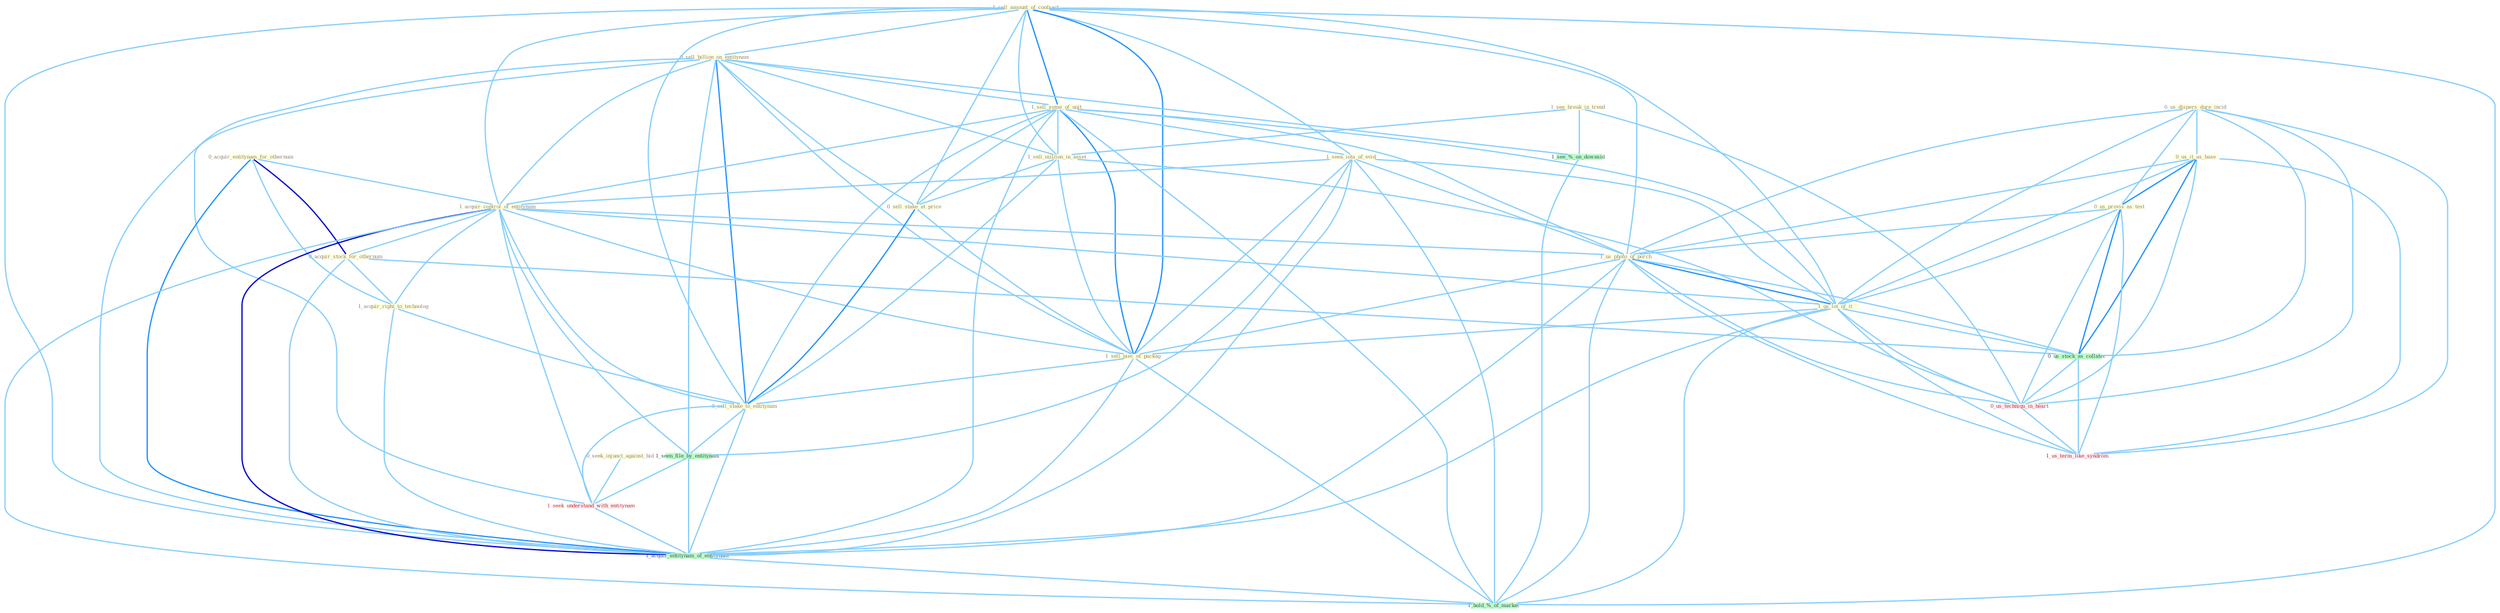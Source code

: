 Graph G{ 
    node
    [shape=polygon,style=filled,width=.5,height=.06,color="#BDFCC9",fixedsize=true,fontsize=4,
    fontcolor="#2f4f4f"];
    {node
    [color="#ffffe0", fontcolor="#8b7d6b"] "1_sell_amount_of_contract " "0_sell_billion_on_entitynam " "1_sell_some_of_unit " "1_seen_iota_of_evid " "0_acquir_entitynam_for_othernum " "0_us_dispers_dure_incid " "1_acquir_control_of_entitynam " "1_see_break_in_trend " "1_sell_million_in_asset " "0_seek_injunct_against_bid " "0_us_it_as_base " "0_acquir_stock_for_othernum " "0_us_provis_as_test " "1_us_photo_of_porch " "1_acquir_right_to_technolog " "0_sell_stake_at_price " "1_us_lot_of_it " "1_sell_piec_of_packag " "0_sell_stake_to_entitynam "}
{node [color="#fff0f5", fontcolor="#b22222"] "1_seek_understand_with_entitynam " "0_us_techniqu_in_heart " "1_us_term_like_syndrom "}
edge [color="#B0E2FF"];

	"1_sell_amount_of_contract " -- "0_sell_billion_on_entitynam " [w="1", color="#87cefa" ];
	"1_sell_amount_of_contract " -- "1_sell_some_of_unit " [w="2", color="#1e90ff" , len=0.8];
	"1_sell_amount_of_contract " -- "1_seen_iota_of_evid " [w="1", color="#87cefa" ];
	"1_sell_amount_of_contract " -- "1_acquir_control_of_entitynam " [w="1", color="#87cefa" ];
	"1_sell_amount_of_contract " -- "1_sell_million_in_asset " [w="1", color="#87cefa" ];
	"1_sell_amount_of_contract " -- "1_us_photo_of_porch " [w="1", color="#87cefa" ];
	"1_sell_amount_of_contract " -- "0_sell_stake_at_price " [w="1", color="#87cefa" ];
	"1_sell_amount_of_contract " -- "1_us_lot_of_it " [w="1", color="#87cefa" ];
	"1_sell_amount_of_contract " -- "1_sell_piec_of_packag " [w="2", color="#1e90ff" , len=0.8];
	"1_sell_amount_of_contract " -- "0_sell_stake_to_entitynam " [w="1", color="#87cefa" ];
	"1_sell_amount_of_contract " -- "1_acquir_entitynam_of_entitynam " [w="1", color="#87cefa" ];
	"1_sell_amount_of_contract " -- "1_hold_%_of_market " [w="1", color="#87cefa" ];
	"0_sell_billion_on_entitynam " -- "1_sell_some_of_unit " [w="1", color="#87cefa" ];
	"0_sell_billion_on_entitynam " -- "1_acquir_control_of_entitynam " [w="1", color="#87cefa" ];
	"0_sell_billion_on_entitynam " -- "1_sell_million_in_asset " [w="1", color="#87cefa" ];
	"0_sell_billion_on_entitynam " -- "0_sell_stake_at_price " [w="1", color="#87cefa" ];
	"0_sell_billion_on_entitynam " -- "1_sell_piec_of_packag " [w="1", color="#87cefa" ];
	"0_sell_billion_on_entitynam " -- "0_sell_stake_to_entitynam " [w="2", color="#1e90ff" , len=0.8];
	"0_sell_billion_on_entitynam " -- "1_seen_file_by_entitynam " [w="1", color="#87cefa" ];
	"0_sell_billion_on_entitynam " -- "1_seek_understand_with_entitynam " [w="1", color="#87cefa" ];
	"0_sell_billion_on_entitynam " -- "1_acquir_entitynam_of_entitynam " [w="1", color="#87cefa" ];
	"0_sell_billion_on_entitynam " -- "1_see_%_on_downsid " [w="1", color="#87cefa" ];
	"1_sell_some_of_unit " -- "1_seen_iota_of_evid " [w="1", color="#87cefa" ];
	"1_sell_some_of_unit " -- "1_acquir_control_of_entitynam " [w="1", color="#87cefa" ];
	"1_sell_some_of_unit " -- "1_sell_million_in_asset " [w="1", color="#87cefa" ];
	"1_sell_some_of_unit " -- "1_us_photo_of_porch " [w="1", color="#87cefa" ];
	"1_sell_some_of_unit " -- "0_sell_stake_at_price " [w="1", color="#87cefa" ];
	"1_sell_some_of_unit " -- "1_us_lot_of_it " [w="1", color="#87cefa" ];
	"1_sell_some_of_unit " -- "1_sell_piec_of_packag " [w="2", color="#1e90ff" , len=0.8];
	"1_sell_some_of_unit " -- "0_sell_stake_to_entitynam " [w="1", color="#87cefa" ];
	"1_sell_some_of_unit " -- "1_acquir_entitynam_of_entitynam " [w="1", color="#87cefa" ];
	"1_sell_some_of_unit " -- "1_hold_%_of_market " [w="1", color="#87cefa" ];
	"1_seen_iota_of_evid " -- "1_acquir_control_of_entitynam " [w="1", color="#87cefa" ];
	"1_seen_iota_of_evid " -- "1_us_photo_of_porch " [w="1", color="#87cefa" ];
	"1_seen_iota_of_evid " -- "1_us_lot_of_it " [w="1", color="#87cefa" ];
	"1_seen_iota_of_evid " -- "1_sell_piec_of_packag " [w="1", color="#87cefa" ];
	"1_seen_iota_of_evid " -- "1_seen_file_by_entitynam " [w="1", color="#87cefa" ];
	"1_seen_iota_of_evid " -- "1_acquir_entitynam_of_entitynam " [w="1", color="#87cefa" ];
	"1_seen_iota_of_evid " -- "1_hold_%_of_market " [w="1", color="#87cefa" ];
	"0_acquir_entitynam_for_othernum " -- "1_acquir_control_of_entitynam " [w="1", color="#87cefa" ];
	"0_acquir_entitynam_for_othernum " -- "0_acquir_stock_for_othernum " [w="3", color="#0000cd" , len=0.6];
	"0_acquir_entitynam_for_othernum " -- "1_acquir_right_to_technolog " [w="1", color="#87cefa" ];
	"0_acquir_entitynam_for_othernum " -- "1_acquir_entitynam_of_entitynam " [w="2", color="#1e90ff" , len=0.8];
	"0_us_dispers_dure_incid " -- "0_us_it_as_base " [w="1", color="#87cefa" ];
	"0_us_dispers_dure_incid " -- "0_us_provis_as_test " [w="1", color="#87cefa" ];
	"0_us_dispers_dure_incid " -- "1_us_photo_of_porch " [w="1", color="#87cefa" ];
	"0_us_dispers_dure_incid " -- "1_us_lot_of_it " [w="1", color="#87cefa" ];
	"0_us_dispers_dure_incid " -- "0_us_stock_as_collater " [w="1", color="#87cefa" ];
	"0_us_dispers_dure_incid " -- "0_us_techniqu_in_heart " [w="1", color="#87cefa" ];
	"0_us_dispers_dure_incid " -- "1_us_term_like_syndrom " [w="1", color="#87cefa" ];
	"1_acquir_control_of_entitynam " -- "0_acquir_stock_for_othernum " [w="1", color="#87cefa" ];
	"1_acquir_control_of_entitynam " -- "1_us_photo_of_porch " [w="1", color="#87cefa" ];
	"1_acquir_control_of_entitynam " -- "1_acquir_right_to_technolog " [w="1", color="#87cefa" ];
	"1_acquir_control_of_entitynam " -- "1_us_lot_of_it " [w="1", color="#87cefa" ];
	"1_acquir_control_of_entitynam " -- "1_sell_piec_of_packag " [w="1", color="#87cefa" ];
	"1_acquir_control_of_entitynam " -- "0_sell_stake_to_entitynam " [w="1", color="#87cefa" ];
	"1_acquir_control_of_entitynam " -- "1_seen_file_by_entitynam " [w="1", color="#87cefa" ];
	"1_acquir_control_of_entitynam " -- "1_seek_understand_with_entitynam " [w="1", color="#87cefa" ];
	"1_acquir_control_of_entitynam " -- "1_acquir_entitynam_of_entitynam " [w="3", color="#0000cd" , len=0.6];
	"1_acquir_control_of_entitynam " -- "1_hold_%_of_market " [w="1", color="#87cefa" ];
	"1_see_break_in_trend " -- "1_sell_million_in_asset " [w="1", color="#87cefa" ];
	"1_see_break_in_trend " -- "0_us_techniqu_in_heart " [w="1", color="#87cefa" ];
	"1_see_break_in_trend " -- "1_see_%_on_downsid " [w="1", color="#87cefa" ];
	"1_sell_million_in_asset " -- "0_sell_stake_at_price " [w="1", color="#87cefa" ];
	"1_sell_million_in_asset " -- "1_sell_piec_of_packag " [w="1", color="#87cefa" ];
	"1_sell_million_in_asset " -- "0_sell_stake_to_entitynam " [w="1", color="#87cefa" ];
	"1_sell_million_in_asset " -- "0_us_techniqu_in_heart " [w="1", color="#87cefa" ];
	"0_seek_injunct_against_bid " -- "1_seek_understand_with_entitynam " [w="1", color="#87cefa" ];
	"0_us_it_as_base " -- "0_us_provis_as_test " [w="2", color="#1e90ff" , len=0.8];
	"0_us_it_as_base " -- "1_us_photo_of_porch " [w="1", color="#87cefa" ];
	"0_us_it_as_base " -- "1_us_lot_of_it " [w="1", color="#87cefa" ];
	"0_us_it_as_base " -- "0_us_stock_as_collater " [w="2", color="#1e90ff" , len=0.8];
	"0_us_it_as_base " -- "0_us_techniqu_in_heart " [w="1", color="#87cefa" ];
	"0_us_it_as_base " -- "1_us_term_like_syndrom " [w="1", color="#87cefa" ];
	"0_acquir_stock_for_othernum " -- "1_acquir_right_to_technolog " [w="1", color="#87cefa" ];
	"0_acquir_stock_for_othernum " -- "0_us_stock_as_collater " [w="1", color="#87cefa" ];
	"0_acquir_stock_for_othernum " -- "1_acquir_entitynam_of_entitynam " [w="1", color="#87cefa" ];
	"0_us_provis_as_test " -- "1_us_photo_of_porch " [w="1", color="#87cefa" ];
	"0_us_provis_as_test " -- "1_us_lot_of_it " [w="1", color="#87cefa" ];
	"0_us_provis_as_test " -- "0_us_stock_as_collater " [w="2", color="#1e90ff" , len=0.8];
	"0_us_provis_as_test " -- "0_us_techniqu_in_heart " [w="1", color="#87cefa" ];
	"0_us_provis_as_test " -- "1_us_term_like_syndrom " [w="1", color="#87cefa" ];
	"1_us_photo_of_porch " -- "1_us_lot_of_it " [w="2", color="#1e90ff" , len=0.8];
	"1_us_photo_of_porch " -- "1_sell_piec_of_packag " [w="1", color="#87cefa" ];
	"1_us_photo_of_porch " -- "0_us_stock_as_collater " [w="1", color="#87cefa" ];
	"1_us_photo_of_porch " -- "1_acquir_entitynam_of_entitynam " [w="1", color="#87cefa" ];
	"1_us_photo_of_porch " -- "0_us_techniqu_in_heart " [w="1", color="#87cefa" ];
	"1_us_photo_of_porch " -- "1_us_term_like_syndrom " [w="1", color="#87cefa" ];
	"1_us_photo_of_porch " -- "1_hold_%_of_market " [w="1", color="#87cefa" ];
	"1_acquir_right_to_technolog " -- "0_sell_stake_to_entitynam " [w="1", color="#87cefa" ];
	"1_acquir_right_to_technolog " -- "1_acquir_entitynam_of_entitynam " [w="1", color="#87cefa" ];
	"0_sell_stake_at_price " -- "1_sell_piec_of_packag " [w="1", color="#87cefa" ];
	"0_sell_stake_at_price " -- "0_sell_stake_to_entitynam " [w="2", color="#1e90ff" , len=0.8];
	"1_us_lot_of_it " -- "1_sell_piec_of_packag " [w="1", color="#87cefa" ];
	"1_us_lot_of_it " -- "0_us_stock_as_collater " [w="1", color="#87cefa" ];
	"1_us_lot_of_it " -- "1_acquir_entitynam_of_entitynam " [w="1", color="#87cefa" ];
	"1_us_lot_of_it " -- "0_us_techniqu_in_heart " [w="1", color="#87cefa" ];
	"1_us_lot_of_it " -- "1_us_term_like_syndrom " [w="1", color="#87cefa" ];
	"1_us_lot_of_it " -- "1_hold_%_of_market " [w="1", color="#87cefa" ];
	"1_sell_piec_of_packag " -- "0_sell_stake_to_entitynam " [w="1", color="#87cefa" ];
	"1_sell_piec_of_packag " -- "1_acquir_entitynam_of_entitynam " [w="1", color="#87cefa" ];
	"1_sell_piec_of_packag " -- "1_hold_%_of_market " [w="1", color="#87cefa" ];
	"0_sell_stake_to_entitynam " -- "1_seen_file_by_entitynam " [w="1", color="#87cefa" ];
	"0_sell_stake_to_entitynam " -- "1_seek_understand_with_entitynam " [w="1", color="#87cefa" ];
	"0_sell_stake_to_entitynam " -- "1_acquir_entitynam_of_entitynam " [w="1", color="#87cefa" ];
	"1_seen_file_by_entitynam " -- "1_seek_understand_with_entitynam " [w="1", color="#87cefa" ];
	"1_seen_file_by_entitynam " -- "1_acquir_entitynam_of_entitynam " [w="1", color="#87cefa" ];
	"0_us_stock_as_collater " -- "0_us_techniqu_in_heart " [w="1", color="#87cefa" ];
	"0_us_stock_as_collater " -- "1_us_term_like_syndrom " [w="1", color="#87cefa" ];
	"1_seek_understand_with_entitynam " -- "1_acquir_entitynam_of_entitynam " [w="1", color="#87cefa" ];
	"1_acquir_entitynam_of_entitynam " -- "1_hold_%_of_market " [w="1", color="#87cefa" ];
	"0_us_techniqu_in_heart " -- "1_us_term_like_syndrom " [w="1", color="#87cefa" ];
	"1_see_%_on_downsid " -- "1_hold_%_of_market " [w="1", color="#87cefa" ];
}